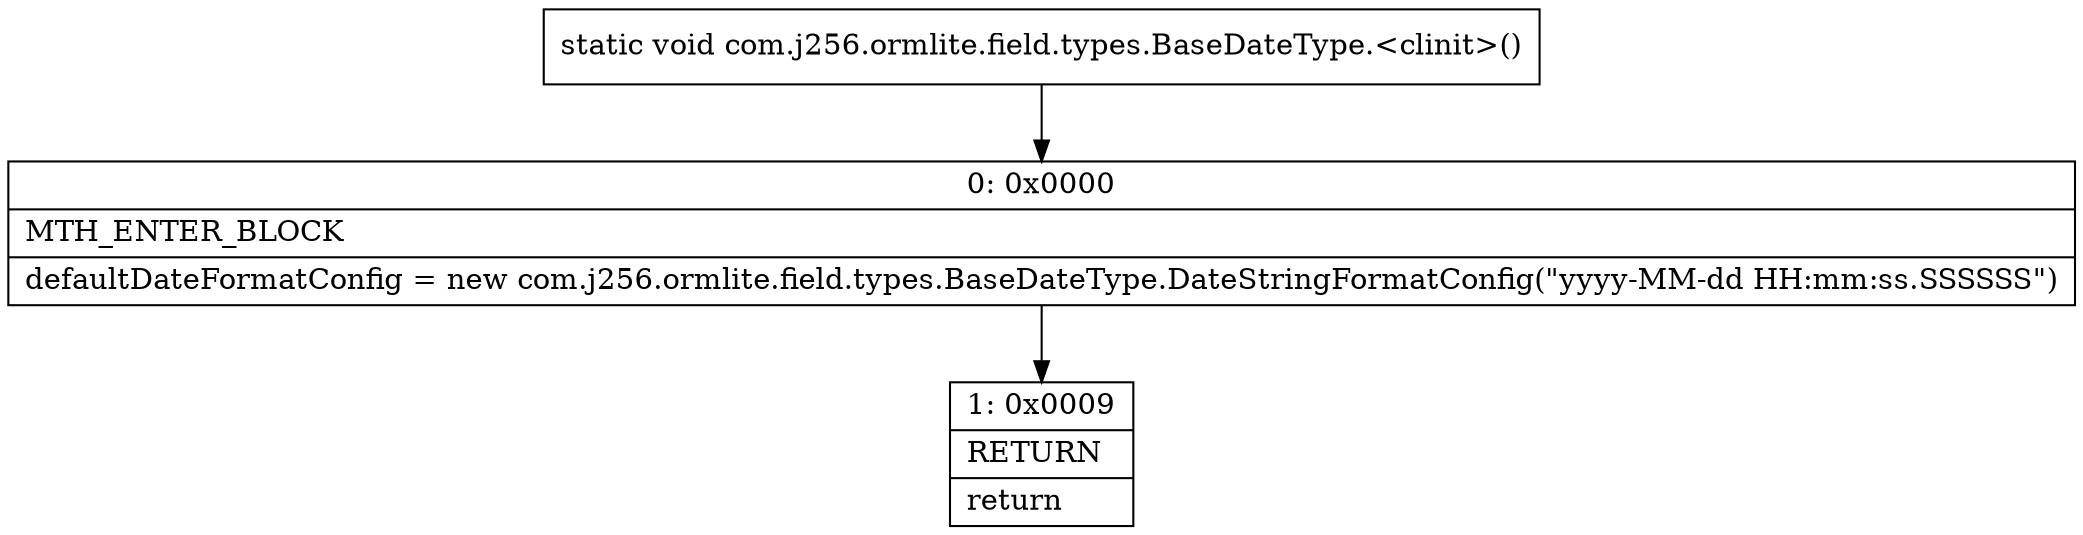 digraph "CFG forcom.j256.ormlite.field.types.BaseDateType.\<clinit\>()V" {
Node_0 [shape=record,label="{0\:\ 0x0000|MTH_ENTER_BLOCK\l|defaultDateFormatConfig = new com.j256.ormlite.field.types.BaseDateType.DateStringFormatConfig(\"yyyy\-MM\-dd HH:mm:ss.SSSSSS\")\l}"];
Node_1 [shape=record,label="{1\:\ 0x0009|RETURN\l|return\l}"];
MethodNode[shape=record,label="{static void com.j256.ormlite.field.types.BaseDateType.\<clinit\>() }"];
MethodNode -> Node_0;
Node_0 -> Node_1;
}

